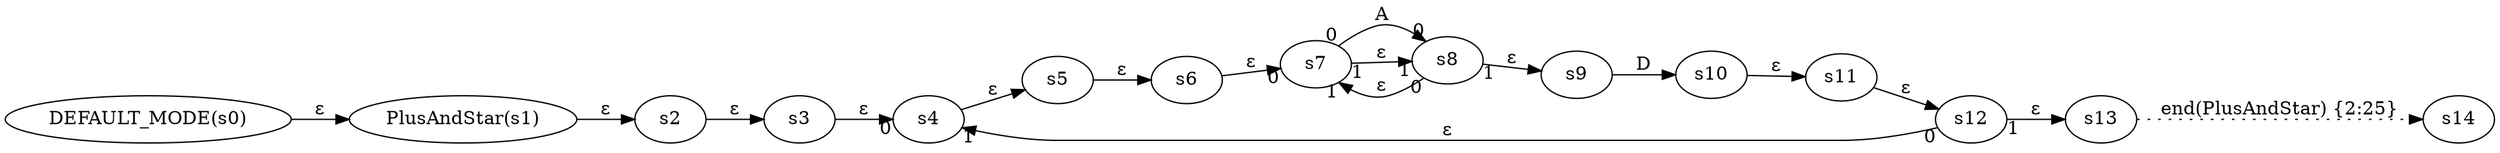 digraph ATN {
  rankdir=LR;

  "DEFAULT_MODE(s0)" -> "PlusAndStar(s1)" [label=ε]
  "PlusAndStar(s1)" -> s2 [label=ε]
  s2 -> s3 [label=ε]
  s3 -> s4 [label=ε, headlabel=0]
  s4 -> s5 [label=ε]
  s5 -> s6 [label=ε]
  s6 -> s7 [label=ε, headlabel=0]
  s7 -> s8 [label=A, taillabel=0, headlabel=0]
  s8 -> s7 [label=ε, taillabel=0, headlabel=1]
  s8 -> s9 [label=ε, taillabel=1]
  s9 -> s10 [label=D]
  s10 -> s11 [label=ε]
  s11 -> s12 [label=ε]
  s12 -> s4 [label=ε, taillabel=0, headlabel=1]
  s12 -> s13 [label=ε, taillabel=1]
  s13 -> s14 [label="end(PlusAndStar) {2:25}", style=dotted]
  s7 -> s8 [label=ε, taillabel=1, headlabel=1]
}